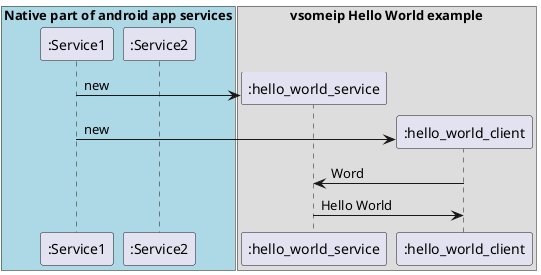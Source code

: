 @startuml
box "Native part of android app services" #LightBlue
participant ":Service1" as Service1
participant ":Service2" as Service2
end box
box "vsomeip Hello World example"
participant ":hello_world_service" as hello_world_service
participant ":hello_world_client" as hello_world_client
end box

create hello_world_service
Service1 -> hello_world_service : new

create hello_world_client
Service1 -> hello_world_client : new

hello_world_client -> hello_world_service : Word
hello_world_service -> hello_world_client : Hello World

@enduml
